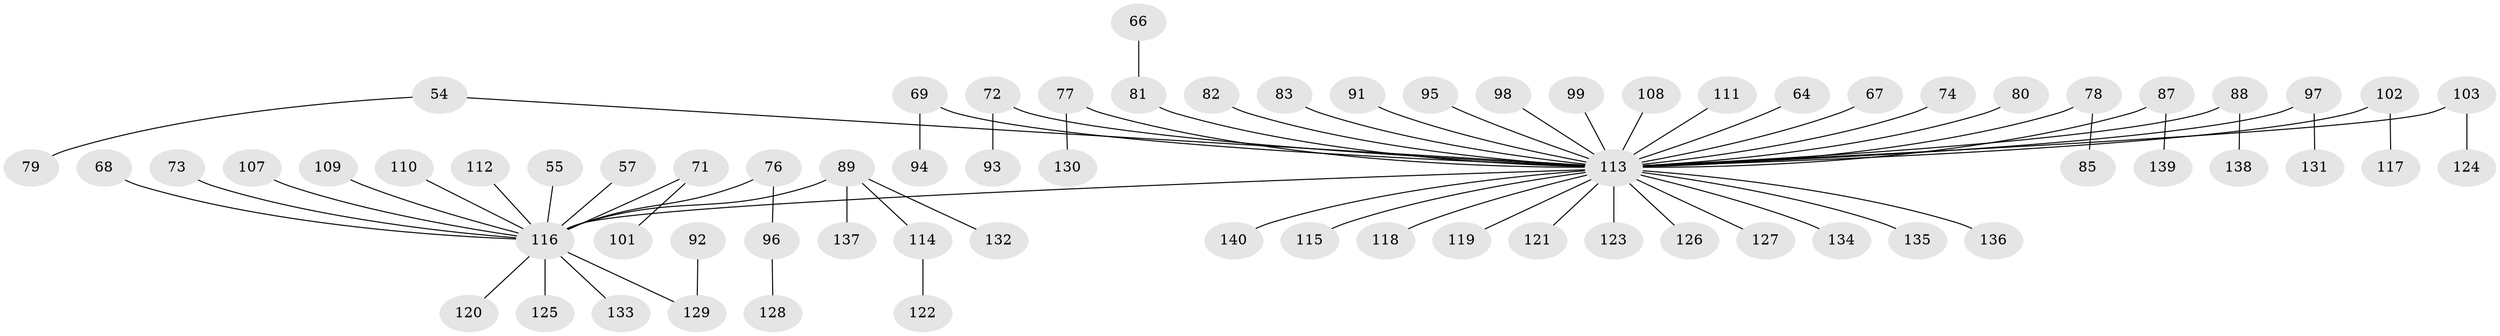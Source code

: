 // original degree distribution, {5: 0.04285714285714286, 3: 0.14285714285714285, 8: 0.007142857142857143, 4: 0.04285714285714286, 1: 0.5142857142857142, 7: 0.014285714285714285, 2: 0.22857142857142856, 6: 0.007142857142857143}
// Generated by graph-tools (version 1.1) at 2025/53/03/09/25 04:53:56]
// undirected, 70 vertices, 69 edges
graph export_dot {
graph [start="1"]
  node [color=gray90,style=filled];
  54;
  55;
  57;
  64;
  66;
  67;
  68;
  69;
  71;
  72 [super="+63+70"];
  73;
  74;
  76;
  77;
  78;
  79;
  80;
  81 [super="+15"];
  82;
  83;
  85;
  87;
  88;
  89 [super="+65+84"];
  91;
  92;
  93;
  94;
  95;
  96;
  97 [super="+24"];
  98;
  99 [super="+33+44"];
  101;
  102;
  103;
  107;
  108;
  109;
  110;
  111;
  112;
  113 [super="+75+106"];
  114 [super="+105"];
  115;
  116 [super="+45+104+50+51"];
  117;
  118;
  119;
  120;
  121;
  122;
  123;
  124;
  125;
  126;
  127;
  128;
  129 [super="+90"];
  130;
  131;
  132;
  133;
  134;
  135;
  136;
  137;
  138;
  139;
  140;
  54 -- 79;
  54 -- 113;
  55 -- 116;
  57 -- 116;
  64 -- 113;
  66 -- 81;
  67 -- 113;
  68 -- 116;
  69 -- 94;
  69 -- 113;
  71 -- 101;
  71 -- 116;
  72 -- 93;
  72 -- 113;
  73 -- 116;
  74 -- 113;
  76 -- 96;
  76 -- 116;
  77 -- 130;
  77 -- 113;
  78 -- 85;
  78 -- 113;
  80 -- 113;
  81 -- 113;
  82 -- 113;
  83 -- 113;
  87 -- 139;
  87 -- 113;
  88 -- 138;
  88 -- 113;
  89 -- 132;
  89 -- 137;
  89 -- 116;
  89 -- 114;
  91 -- 113;
  92 -- 129;
  95 -- 113;
  96 -- 128;
  97 -- 131;
  97 -- 113;
  98 -- 113;
  99 -- 113;
  102 -- 117;
  102 -- 113;
  103 -- 124;
  103 -- 113;
  107 -- 116;
  108 -- 113;
  109 -- 116;
  110 -- 116;
  111 -- 113;
  112 -- 116;
  113 -- 115;
  113 -- 119;
  113 -- 121;
  113 -- 134;
  113 -- 135;
  113 -- 136;
  113 -- 140;
  113 -- 116;
  113 -- 118;
  113 -- 123;
  113 -- 126;
  113 -- 127;
  114 -- 122;
  116 -- 120;
  116 -- 125;
  116 -- 133;
  116 -- 129;
}
